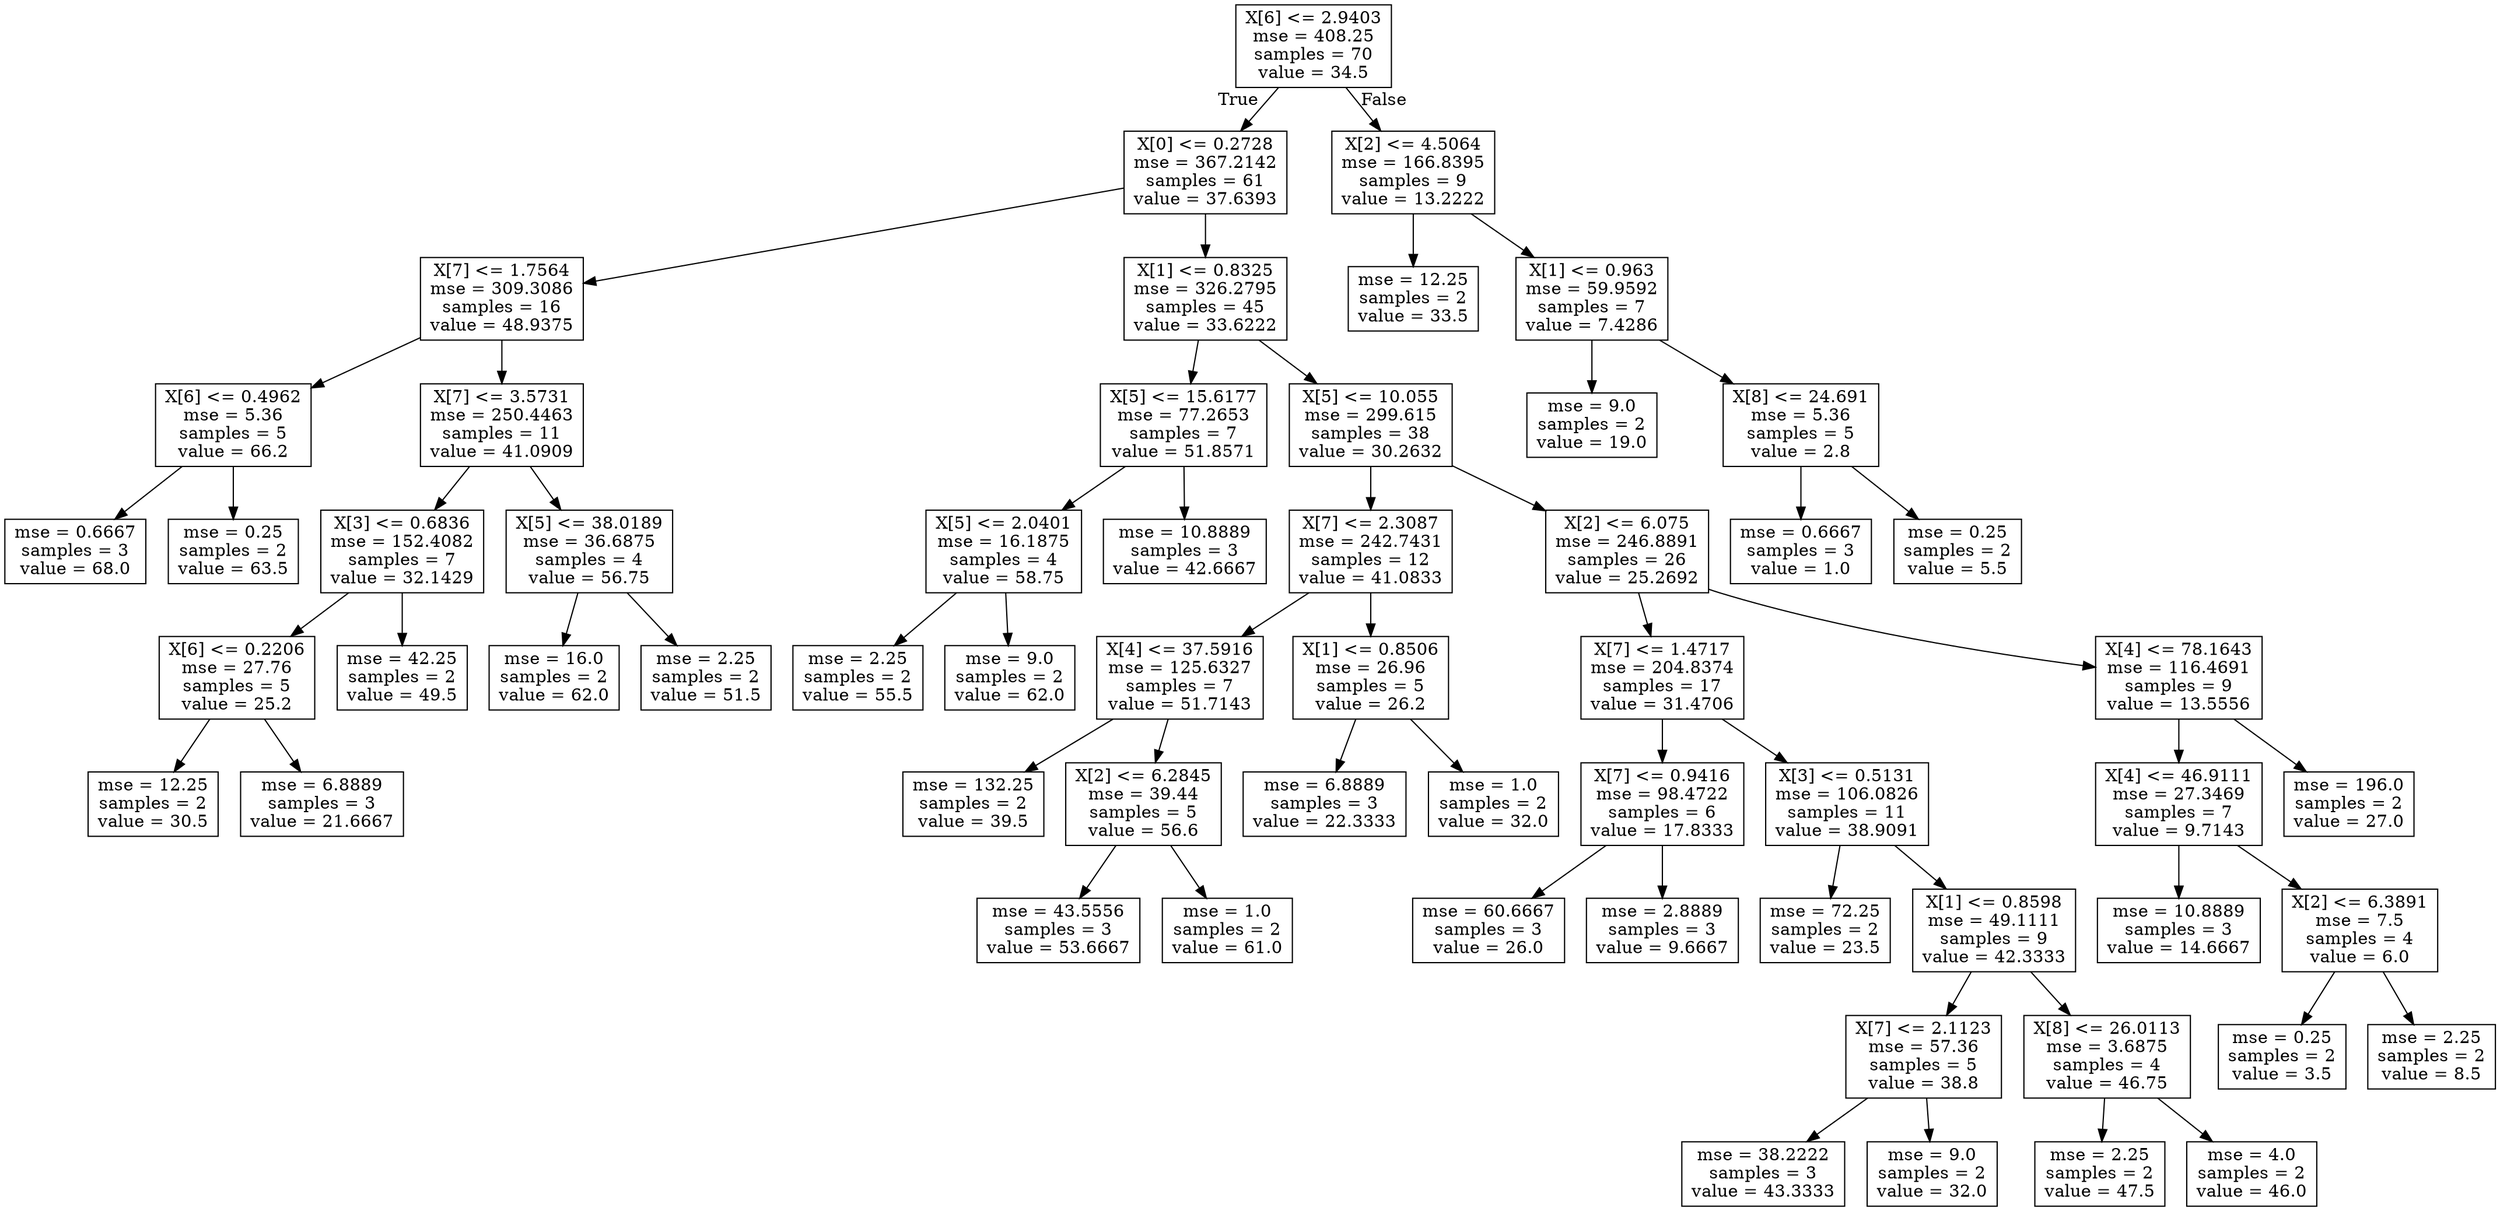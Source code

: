 digraph Tree {
node [shape=box] ;
0 [label="X[6] <= 2.9403\nmse = 408.25\nsamples = 70\nvalue = 34.5"] ;
1 [label="X[0] <= 0.2728\nmse = 367.2142\nsamples = 61\nvalue = 37.6393"] ;
0 -> 1 [labeldistance=2.5, labelangle=45, headlabel="True"] ;
2 [label="X[7] <= 1.7564\nmse = 309.3086\nsamples = 16\nvalue = 48.9375"] ;
1 -> 2 ;
3 [label="X[6] <= 0.4962\nmse = 5.36\nsamples = 5\nvalue = 66.2"] ;
2 -> 3 ;
4 [label="mse = 0.6667\nsamples = 3\nvalue = 68.0"] ;
3 -> 4 ;
5 [label="mse = 0.25\nsamples = 2\nvalue = 63.5"] ;
3 -> 5 ;
6 [label="X[7] <= 3.5731\nmse = 250.4463\nsamples = 11\nvalue = 41.0909"] ;
2 -> 6 ;
7 [label="X[3] <= 0.6836\nmse = 152.4082\nsamples = 7\nvalue = 32.1429"] ;
6 -> 7 ;
8 [label="X[6] <= 0.2206\nmse = 27.76\nsamples = 5\nvalue = 25.2"] ;
7 -> 8 ;
9 [label="mse = 12.25\nsamples = 2\nvalue = 30.5"] ;
8 -> 9 ;
10 [label="mse = 6.8889\nsamples = 3\nvalue = 21.6667"] ;
8 -> 10 ;
11 [label="mse = 42.25\nsamples = 2\nvalue = 49.5"] ;
7 -> 11 ;
12 [label="X[5] <= 38.0189\nmse = 36.6875\nsamples = 4\nvalue = 56.75"] ;
6 -> 12 ;
13 [label="mse = 16.0\nsamples = 2\nvalue = 62.0"] ;
12 -> 13 ;
14 [label="mse = 2.25\nsamples = 2\nvalue = 51.5"] ;
12 -> 14 ;
15 [label="X[1] <= 0.8325\nmse = 326.2795\nsamples = 45\nvalue = 33.6222"] ;
1 -> 15 ;
16 [label="X[5] <= 15.6177\nmse = 77.2653\nsamples = 7\nvalue = 51.8571"] ;
15 -> 16 ;
17 [label="X[5] <= 2.0401\nmse = 16.1875\nsamples = 4\nvalue = 58.75"] ;
16 -> 17 ;
18 [label="mse = 2.25\nsamples = 2\nvalue = 55.5"] ;
17 -> 18 ;
19 [label="mse = 9.0\nsamples = 2\nvalue = 62.0"] ;
17 -> 19 ;
20 [label="mse = 10.8889\nsamples = 3\nvalue = 42.6667"] ;
16 -> 20 ;
21 [label="X[5] <= 10.055\nmse = 299.615\nsamples = 38\nvalue = 30.2632"] ;
15 -> 21 ;
22 [label="X[7] <= 2.3087\nmse = 242.7431\nsamples = 12\nvalue = 41.0833"] ;
21 -> 22 ;
23 [label="X[4] <= 37.5916\nmse = 125.6327\nsamples = 7\nvalue = 51.7143"] ;
22 -> 23 ;
24 [label="mse = 132.25\nsamples = 2\nvalue = 39.5"] ;
23 -> 24 ;
25 [label="X[2] <= 6.2845\nmse = 39.44\nsamples = 5\nvalue = 56.6"] ;
23 -> 25 ;
26 [label="mse = 43.5556\nsamples = 3\nvalue = 53.6667"] ;
25 -> 26 ;
27 [label="mse = 1.0\nsamples = 2\nvalue = 61.0"] ;
25 -> 27 ;
28 [label="X[1] <= 0.8506\nmse = 26.96\nsamples = 5\nvalue = 26.2"] ;
22 -> 28 ;
29 [label="mse = 6.8889\nsamples = 3\nvalue = 22.3333"] ;
28 -> 29 ;
30 [label="mse = 1.0\nsamples = 2\nvalue = 32.0"] ;
28 -> 30 ;
31 [label="X[2] <= 6.075\nmse = 246.8891\nsamples = 26\nvalue = 25.2692"] ;
21 -> 31 ;
32 [label="X[7] <= 1.4717\nmse = 204.8374\nsamples = 17\nvalue = 31.4706"] ;
31 -> 32 ;
33 [label="X[7] <= 0.9416\nmse = 98.4722\nsamples = 6\nvalue = 17.8333"] ;
32 -> 33 ;
34 [label="mse = 60.6667\nsamples = 3\nvalue = 26.0"] ;
33 -> 34 ;
35 [label="mse = 2.8889\nsamples = 3\nvalue = 9.6667"] ;
33 -> 35 ;
36 [label="X[3] <= 0.5131\nmse = 106.0826\nsamples = 11\nvalue = 38.9091"] ;
32 -> 36 ;
37 [label="mse = 72.25\nsamples = 2\nvalue = 23.5"] ;
36 -> 37 ;
38 [label="X[1] <= 0.8598\nmse = 49.1111\nsamples = 9\nvalue = 42.3333"] ;
36 -> 38 ;
39 [label="X[7] <= 2.1123\nmse = 57.36\nsamples = 5\nvalue = 38.8"] ;
38 -> 39 ;
40 [label="mse = 38.2222\nsamples = 3\nvalue = 43.3333"] ;
39 -> 40 ;
41 [label="mse = 9.0\nsamples = 2\nvalue = 32.0"] ;
39 -> 41 ;
42 [label="X[8] <= 26.0113\nmse = 3.6875\nsamples = 4\nvalue = 46.75"] ;
38 -> 42 ;
43 [label="mse = 2.25\nsamples = 2\nvalue = 47.5"] ;
42 -> 43 ;
44 [label="mse = 4.0\nsamples = 2\nvalue = 46.0"] ;
42 -> 44 ;
45 [label="X[4] <= 78.1643\nmse = 116.4691\nsamples = 9\nvalue = 13.5556"] ;
31 -> 45 ;
46 [label="X[4] <= 46.9111\nmse = 27.3469\nsamples = 7\nvalue = 9.7143"] ;
45 -> 46 ;
47 [label="mse = 10.8889\nsamples = 3\nvalue = 14.6667"] ;
46 -> 47 ;
48 [label="X[2] <= 6.3891\nmse = 7.5\nsamples = 4\nvalue = 6.0"] ;
46 -> 48 ;
49 [label="mse = 0.25\nsamples = 2\nvalue = 3.5"] ;
48 -> 49 ;
50 [label="mse = 2.25\nsamples = 2\nvalue = 8.5"] ;
48 -> 50 ;
51 [label="mse = 196.0\nsamples = 2\nvalue = 27.0"] ;
45 -> 51 ;
52 [label="X[2] <= 4.5064\nmse = 166.8395\nsamples = 9\nvalue = 13.2222"] ;
0 -> 52 [labeldistance=2.5, labelangle=-45, headlabel="False"] ;
53 [label="mse = 12.25\nsamples = 2\nvalue = 33.5"] ;
52 -> 53 ;
54 [label="X[1] <= 0.963\nmse = 59.9592\nsamples = 7\nvalue = 7.4286"] ;
52 -> 54 ;
55 [label="mse = 9.0\nsamples = 2\nvalue = 19.0"] ;
54 -> 55 ;
56 [label="X[8] <= 24.691\nmse = 5.36\nsamples = 5\nvalue = 2.8"] ;
54 -> 56 ;
57 [label="mse = 0.6667\nsamples = 3\nvalue = 1.0"] ;
56 -> 57 ;
58 [label="mse = 0.25\nsamples = 2\nvalue = 5.5"] ;
56 -> 58 ;
}